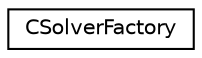 digraph "Graphical Class Hierarchy"
{
 // LATEX_PDF_SIZE
  edge [fontname="Helvetica",fontsize="10",labelfontname="Helvetica",labelfontsize="10"];
  node [fontname="Helvetica",fontsize="10",shape=record];
  rankdir="LR";
  Node0 [label="CSolverFactory",height=0.2,width=0.4,color="black", fillcolor="white", style="filled",URL="$classCSolverFactory.html",tooltip=" "];
}
